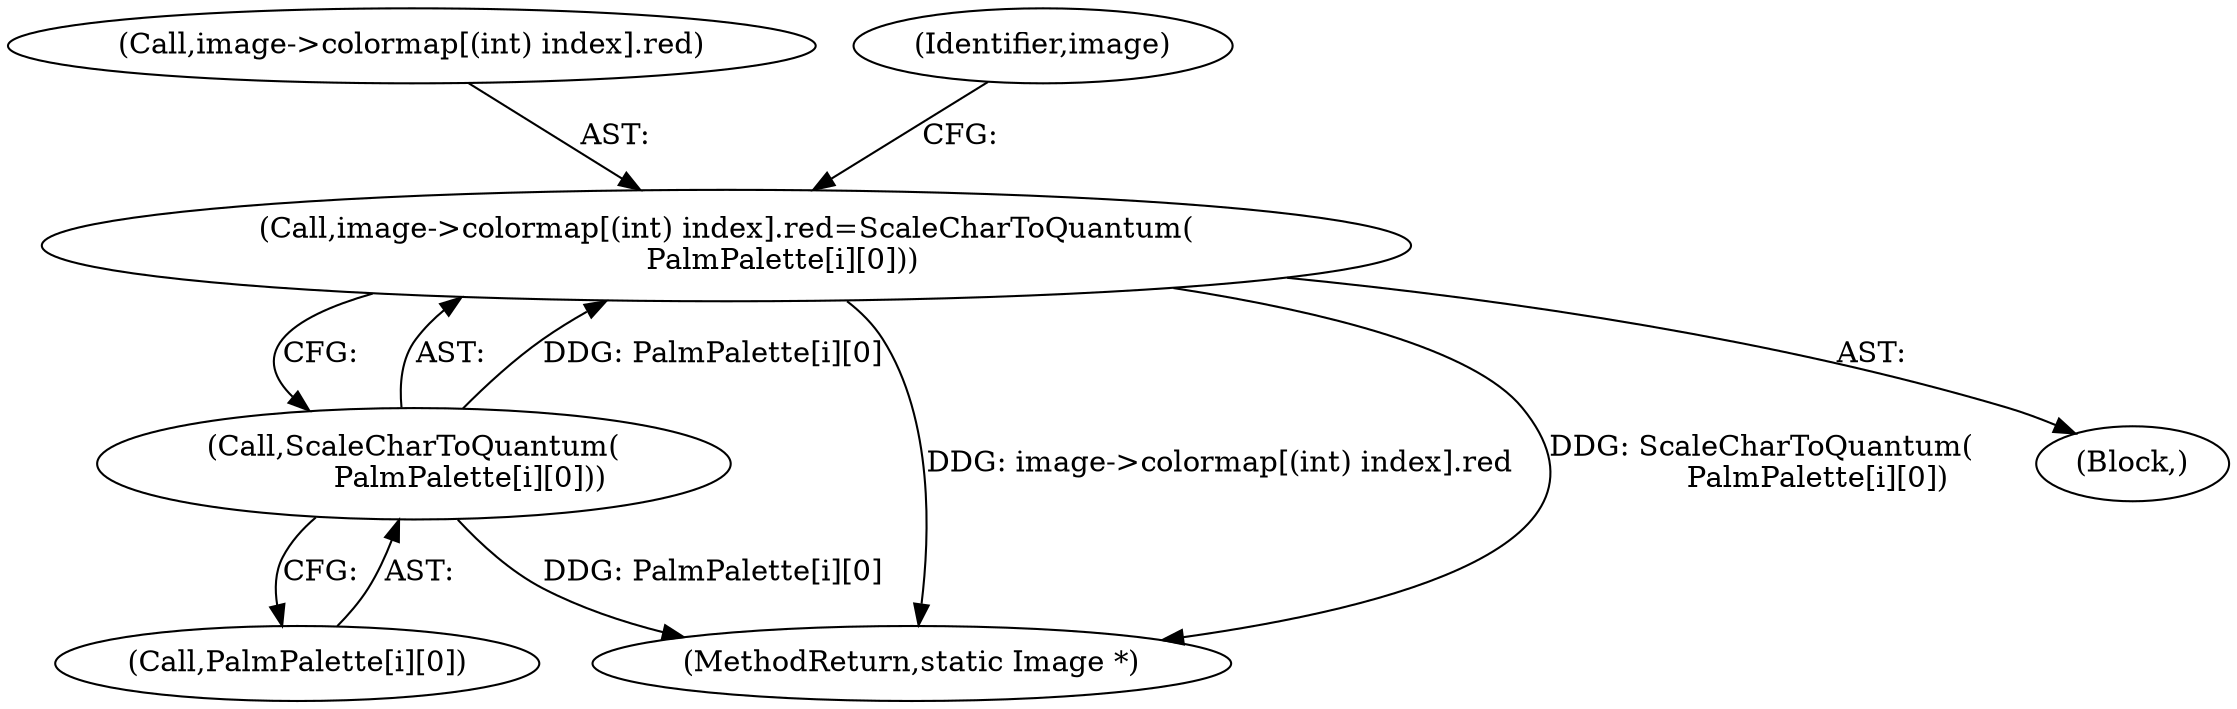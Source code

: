 digraph "0_ImageMagick_db1ffb6cf44bcfe5c4d5fcf9d9109ded5617387f@array" {
"1000578" [label="(Call,image->colormap[(int) index].red=ScaleCharToQuantum(\n            PalmPalette[i][0]))"];
"1000588" [label="(Call,ScaleCharToQuantum(\n            PalmPalette[i][0]))"];
"1001382" [label="(MethodReturn,static Image *)"];
"1000578" [label="(Call,image->colormap[(int) index].red=ScaleCharToQuantum(\n            PalmPalette[i][0]))"];
"1000588" [label="(Call,ScaleCharToQuantum(\n            PalmPalette[i][0]))"];
"1000589" [label="(Call,PalmPalette[i][0])"];
"1000568" [label="(Block,)"];
"1000579" [label="(Call,image->colormap[(int) index].red)"];
"1000598" [label="(Identifier,image)"];
"1000578" -> "1000568"  [label="AST: "];
"1000578" -> "1000588"  [label="CFG: "];
"1000579" -> "1000578"  [label="AST: "];
"1000588" -> "1000578"  [label="AST: "];
"1000598" -> "1000578"  [label="CFG: "];
"1000578" -> "1001382"  [label="DDG: image->colormap[(int) index].red"];
"1000578" -> "1001382"  [label="DDG: ScaleCharToQuantum(\n            PalmPalette[i][0])"];
"1000588" -> "1000578"  [label="DDG: PalmPalette[i][0]"];
"1000588" -> "1000589"  [label="CFG: "];
"1000589" -> "1000588"  [label="AST: "];
"1000588" -> "1001382"  [label="DDG: PalmPalette[i][0]"];
}

